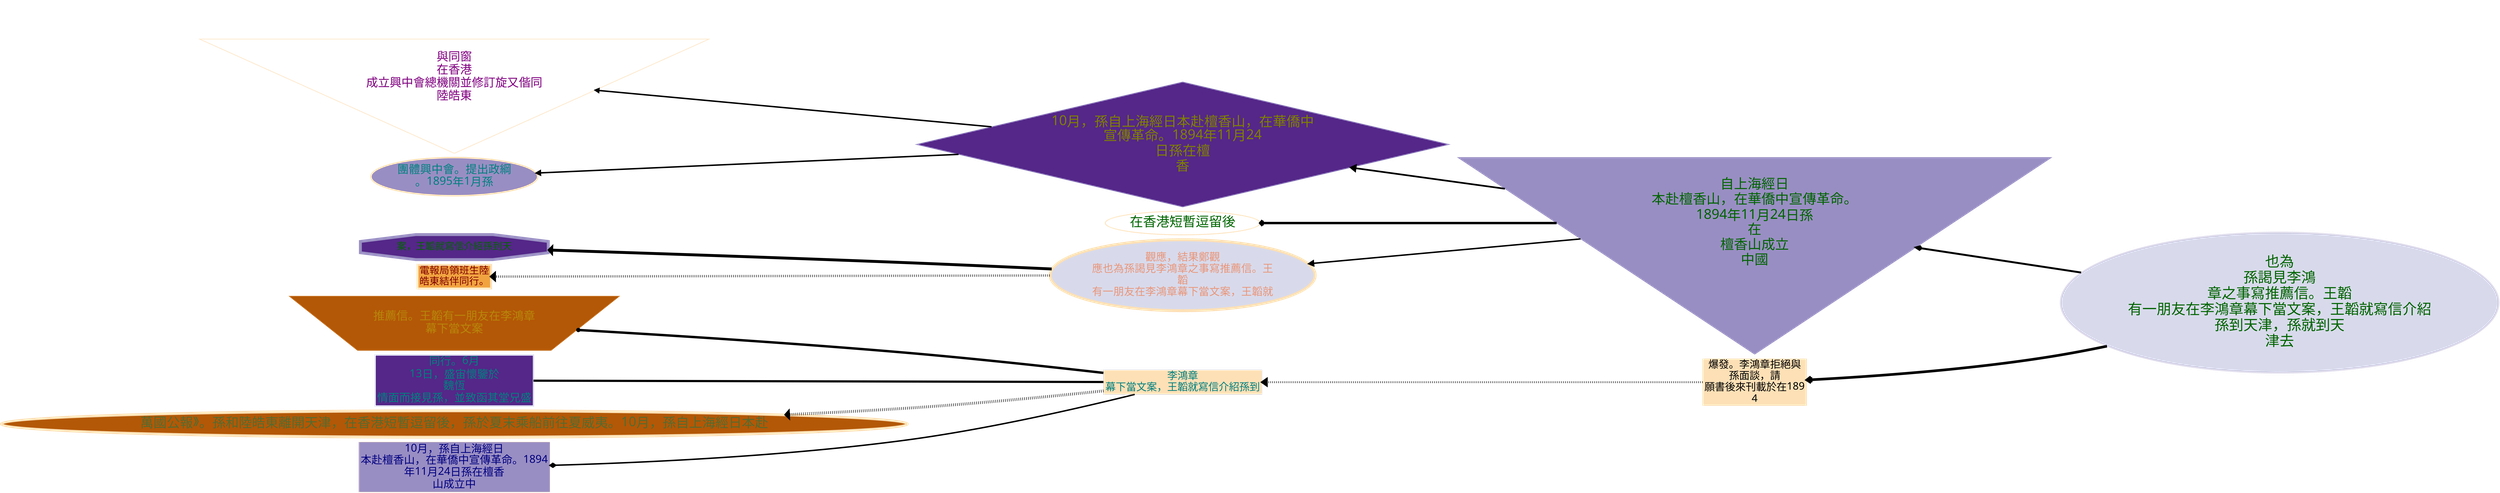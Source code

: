strict digraph "" {
	graph [bb="0,0,10357,2028.8",
		bgcolor=transparent,
		colorscheme=puor6,
		labeljust=r,
		overlap=false,
		rankdir=RL,
		sep="+25,25"
	];
	node [fontname="Noto Sans SC",
		label="\N"
	];
	"也為
孫謁見李鴻
章之事寫推薦信。王韜
有一朋友在李鴻章幕下當文案，王韜就寫信介紹
孫到天津，孫就到天
\
津去"	[color=5,
		colorscheme=puor6,
		fillcolor=4,
		fontcolor="#006400",
		fontsize=60,
		height=8.0464,
		label="也為
孫謁見李鴻
章之事寫推薦信。王韜
有一朋友在李鴻章幕下當文案，王韜就寫信介紹
孫到天津，孫就到天
\
津去",
		penwidth=1,
		peripheries=2,
		pos="9450.4,779",
		shape=ellipse,
		style=filled,
		width=25.194];
	"自上海經日
本赴檀香山，在華僑中宣傳革命。
1894年11月24日孫
在
檀香山成立
中國"	[color=5,
		colorscheme=puor6,
		fillcolor=5,
		fontcolor="#006400",
		fontsize=57,
		height=15.164,
		label="自上海經日
本赴檀香山，在華僑中宣傳革命。
1894年11月24日孫
在
檀香山成立
中國",
		penwidth=2,
		pos="7274.3,1110",
		shape=invtriangle,
		style=filled,
		width=34.255];
	"也為
孫謁見李鴻
章之事寫推薦信。王韜
有一朋友在李鴻章幕下當文案，王韜就寫信介紹
孫到天津，孫就到天
\
津去" -> "自上海經日
本赴檀香山，在華僑中宣傳革命。
1894年11月24日孫
在
檀香山成立
中國"	[arrowhead=open,
		arrowsize=2,
		color=5,
		penwidth=8,
		pos="e,7943.5,1008.3 8631.4,903.55 8411.3,937.05 8175.5,972.95 7963.3,1005.3",
		style=bold];
	"爆發。李鴻章拒絕與
孫面談，請
願書後來刊載於在189
4"	[color=4,
		colorscheme=puor6,
		fillcolor=3,
		fontcolor="#000000",
		fontsize=43,
		height=2.7222,
		label="爆發。李鴻章拒絕與
孫面談，請
願書後來刊載於在189
4",
		penwidth=0,
		pos="7274.3,448",
		shape=box,
		style=filled,
		width=5.9861];
	"也為
孫謁見李鴻
章之事寫推薦信。王韜
有一朋友在李鴻章幕下當文案，王韜就寫信介紹
孫到天津，孫就到天
\
津去" -> "爆發。李鴻章拒絕與
孫面談，請
願書後來刊載於在189
4"	[arrowhead=vee,
		arrowsize=1.75,
		color=4,
		penwidth=11,
		pos="e,7489.9,457.07 8740.3,598.64 8662,582.24 8583.3,567.24 8507.5,555 8161.6,499.17 7756.1,471.05 7507.5,457.99",
		style=solid];
	"10月，孫自上海經日本赴檀香山，在華僑中
宣傳革命。1894年11月24
日孫在檀
香"	[color=5,
		colorscheme=puor6,
		fillcolor=6,
		fontcolor="#808000",
		fontsize=57,
		height=7.2222,
		label="10月，孫自上海經日本赴檀香山，在華僑中
宣傳革命。1894年11月24
日孫在檀
香",
		penwidth=3,
		pos="4899.1,1437",
		shape=diamond,
		style=filled,
		width=30.722];
	"自上海經日
本赴檀香山，在華僑中宣傳革命。
1894年11月24日孫
在
檀香山成立
中國" -> "10月，孫自上海經日本赴檀香山，在華僑中
宣傳革命。1894年11月24
日孫在檀
香"	[arrowhead=normal,
		arrowsize=2,
		color=5,
		penwidth=7,
		pos="e,5596.8,1341 6236.7,1252.8 6027.5,1281.6 5812.1,1311.3 5616.9,1338.2",
		style=solid];
	在香港短暫逗留後	[color=3,
		colorscheme=puor6,
		fillcolor=3,
		fontcolor="#006400",
		fontsize=55,
		height=1.3553,
		label=在香港短暫逗留後,
		penwidth=3,
		peripheries=1,
		pos="4899.1,1110",
		shape=ellipse,
		width=8.937];
	"自上海經日
本赴檀香山，在華僑中宣傳革命。
1894年11月24日孫
在
檀香山成立
中國" -> 在香港短暫逗留後	[arrowhead=open,
		arrowsize=1,
		color=4,
		penwidth=10,
		pos="e,5221,1110 6452,1110 6032.8,1110 5546.2,1110 5231.2,1110",
		style=solid];
	"觀應，結果鄭觀
應也為孫謁見李鴻章之事寫推薦信。王
韜
有一朋友在李鴻章幕下當文案，王韜就"	[color=3,
		colorscheme=puor6,
		fillcolor=4,
		fontcolor="#E9967A",
		fontsize=44,
		height=4.0395,
		label="觀應，結果鄭觀
應也為孫謁見李鴻章之事寫推薦信。王
韜
有一朋友在李鴻章幕下當文案，王韜就",
		penwidth=8,
		peripheries=2,
		pos="4899.1,898",
		shape=ellipse,
		style=filled,
		width=15.216];
	"自上海經日
本赴檀香山，在華僑中宣傳革命。
1894年11月24日孫
在
檀香山成立
中國" -> "觀應，結果鄭觀
應也為孫謁見李鴻章之事寫推薦信。王
韜
有一朋友在李鴻章幕下當文案，王韜就"	[arrowhead=normal,
		arrowsize=2,
		color=4,
		penwidth=6,
		pos="e,5418.7,944.33 6549.2,1045.3 6191.4,1013.4 5767.3,975.47 5438.7,946.12",
		style=solid];
	"李鴻章
幕下當文案，王韜就寫信介紹孫到"	[color=4,
		colorscheme=puor6,
		fillcolor=3,
		fontcolor="#008080",
		fontsize=43,
		height=1.4167,
		label="李鴻章
幕下當文案，王韜就寫信介紹孫到",
		penwidth=2,
		pos="4899.1,448",
		shape=box,
		style=filled,
		width=9.1389];
	"爆發。李鴻章拒絕與
孫面談，請
願書後來刊載於在189
4" -> "李鴻章
幕下當文案，王韜就寫信介紹孫到"	[arrowhead=normal,
		arrowsize=2,
		color=5,
		penwidth=8,
		pos="e,5228.3,448 7058.7,448 6647.9,448 5746.6,448 5248.4,448",
		style=dotted];
	"與同窗
在香港
成立興中會總機關並修訂旋又偕同
陸皓東"	[color=3,
		colorscheme=puor6,
		fillcolor=6,
		fontcolor="#800080",
		fontsize=49,
		height=8.7996,
		label="與同窗
在香港
成立興中會總機關並修訂旋又偕同
陸皓東",
		penwidth=2,
		pos="1878.5,1712",
		shape=invtriangle,
		width=29.384];
	"10月，孫自上海經日本赴檀香山，在華僑中
宣傳革命。1894年11月24
日孫在檀
香" -> "與同窗
在香港
成立興中會總機關並修訂旋又偕同
陸皓東"	[arrowhead=normal,
		arrowsize=1.5,
		color=5,
		penwidth=6,
		pos="e,2465.1,1658.7 4101.5,1509.6 3593.3,1555.9 2945.1,1614.9 2480.2,1657.3",
		style=solid];
	"團體興中會。提出政綱
。1895年1月孫"	[color=3,
		colorscheme=puor6,
		fillcolor=5,
		fontcolor="#008080",
		fontsize=47,
		height=2.1999,
		label="團體興中會。提出政綱
。1895年1月孫",
		penwidth=6,
		peripheries=1,
		pos="1878.5,1298",
		shape=ellipse,
		style=filled,
		width=9.6049];
	"10月，孫自上海經日本赴檀香山，在華僑中
宣傳革命。1894年11月24
日孫在檀
香" -> "團體興中會。提出政綱
。1895年1月孫"	[arrowhead=normal,
		arrowsize=1.75,
		color=5,
		penwidth=6,
		pos="e,2217.8,1313.6 3974,1394.4 3386.9,1367.4 2660.1,1333.9 2235.2,1314.4",
		style=solid];
	案，王韜就寫信介紹孫到天	[color=5,
		colorscheme=puor6,
		fillcolor=6,
		fontcolor="#006400",
		fontsize=40,
		height=1.3278,
		label=案，王韜就寫信介紹孫到天,
		penwidth=4,
		peripheries=3,
		pos="1878.5,1005",
		shape=polygon,
		sides=8,
		style=filled,
		width=10.725];
	"觀應，結果鄭觀
應也為孫謁見李鴻章之事寫推薦信。王
韜
有一朋友在李鴻章幕下當文案，王韜就" -> 案，王韜就寫信介紹孫到天	[arrowhead=normal,
		arrowsize=1,
		color=6,
		penwidth=12,
		pos="e,2264.8,994.82 4359.4,923.09 4169.1,931.56 3953.6,940.71 3757.1,948 3245.3,966.98 2654.8,984.13 2274.9,994.54",
		style=solid];
	"電報局領班生陸
皓東結伴同行。"	[color=3,
		colorscheme=puor6,
		fillcolor=2,
		fontcolor="#800000",
		fontsize=41,
		height=1.3611,
		label="電報局領班生陸
皓東結伴同行。",
		penwidth=8,
		pos="1878.5,890",
		shape=box,
		style=filled,
		width=4.2361];
	"觀應，結果鄭觀
應也為孫謁見李鴻章之事寫推薦信。王
韜
有一朋友在李鴻章幕下當文案，王韜就" -> "電報局領班生陸
皓東結伴同行。"	[arrowhead=normal,
		arrowsize=1.5,
		color=6,
		penwidth=10,
		pos="e,2031.2,890.4 4351,896.55 3651.4,894.7 2478.7,891.59 2046.2,890.44",
		style=dotted];
	"推薦信。王韜有一朋友在李鴻章
幕下當文案"	[color=3,
		colorscheme=puor6,
		fillcolor=1,
		fontcolor="#B8860B",
		fontsize=48,
		height=3.1667,
		label="推薦信。王韜有一朋友在李鴻章
幕下當文案",
		penwidth=1,
		pos="1878.5,694",
		shape=invtrapezium,
		style=filled,
		width=19.139];
	"李鴻章
幕下當文案，王韜就寫信介紹孫到" -> "推薦信。王韜有一朋友在李鴻章
幕下當文案"	[arrowhead=dot,
		arrowsize=1,
		color=5,
		penwidth=10,
		pos="e,2390,666.36 4569.8,487.08 4342,513.29 4031.4,547.24 3757.1,571 3298.2,610.74 2775.3,644.02 2398,665.9",
		style=solid];
	"同行。6月
13日，盛宙懷鑒於
魏恆
情面而接見孫，並致函其堂兄盛"	[color=4,
		colorscheme=puor6,
		fillcolor=6,
		fontcolor="#008080",
		fontsize=46,
		height=2.9444,
		label="同行。6月
13日，盛宙懷鑒於
魏恆
情面而接見孫，並致函其堂兄盛",
		penwidth=5,
		pos="1878.5,456",
		shape=box,
		style=filled,
		width=9.125];
	"李鴻章
幕下當文案，王韜就寫信介紹孫到" -> "同行。6月
13日，盛宙懷鑒於
魏恆
情面而接見孫，並致函其堂兄盛"	[arrowhead=none,
		arrowsize=2,
		color=3,
		penwidth=9,
		pos="4570,448.87 3989.4,450.41 2787.6,453.59 2207.2,455.13",
		style=solid];
	萬國公報》。孫和陸皓東離開天津，在香港短暫逗留後，孫於夏末乘船前往夏威夷。10月，孫自上海經日本赴	[color=3,
		colorscheme=puor6,
		fillcolor=1,
		fontcolor="#556B2F",
		fontsize=55,
		height=1.4664,
		label=萬國公報》。孫和陸皓東離開天津，在香港短暫逗留後，孫於夏末乘船前往夏威夷。10月，孫自上海經日本赴,
		penwidth=8,
		peripheries=2,
		pos="1878.5,279",
		shape=ellipse,
		style=filled,
		width=52.182];
	"李鴻章
幕下當文案，王韜就寫信介紹孫到" -> 萬國公報》。孫和陸皓東離開天津，在香港短暫逗留後，孫於夏末乘船前往夏威夷。10月，孫自上海經日本赴	[arrowhead=empty,
		arrowsize=1,
		color=5,
		penwidth=12,
		pos="e,3256.3,314.9 4569.9,411.92 4342.1,388.17 4031.5,358.38 3757.1,341 3598.4,330.95 3432,322.47 3266.7,315.34",
		style=dotted];
	"10月，孫自上海經日
本赴檀香山，在華僑中宣傳革命。1894
年11月24日孫在檀香
山成立中"	[color=3,
		colorscheme=puor6,
		fillcolor=5,
		fontcolor="#000080",
		fontsize=45,
		height=2.8889,
		label="10月，孫自上海經日
本赴檀香山，在華僑中宣傳革命。1894
年11月24日孫在檀香
山成立中",
		penwidth=1,
		pos="1878.5,104",
		shape=box,
		style=filled,
		width=10.986];
	"李鴻章
幕下當文案，王韜就寫信介紹孫到" -> "10月，孫自上海經日
本赴檀香山，在華僑中宣傳革命。1894
年11月24日孫在檀香
山成立中"	[arrowhead=diamond,
		arrowsize=2,
		color=4,
		penwidth=6,
		pos="e,2274.4,111.76 4690.8,396.95 4463.3,343.05 4086.5,260.04 3757.1,217 3258.3,151.82 2679.9,124.17 2298.4,112.48",
		style=solid];
}
